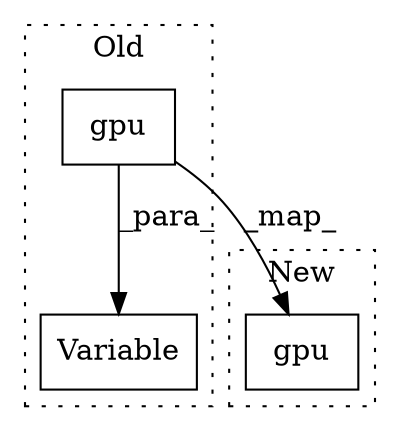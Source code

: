 digraph G {
subgraph cluster0 {
1 [label="gpu" a="32" s="5941,5992" l="4,1" shape="box"];
3 [label="Variable" a="32" s="5932,5993" l="9,1" shape="box"];
label = "Old";
style="dotted";
}
subgraph cluster1 {
2 [label="gpu" a="32" s="5793,5844" l="4,1" shape="box"];
label = "New";
style="dotted";
}
1 -> 3 [label="_para_"];
1 -> 2 [label="_map_"];
}